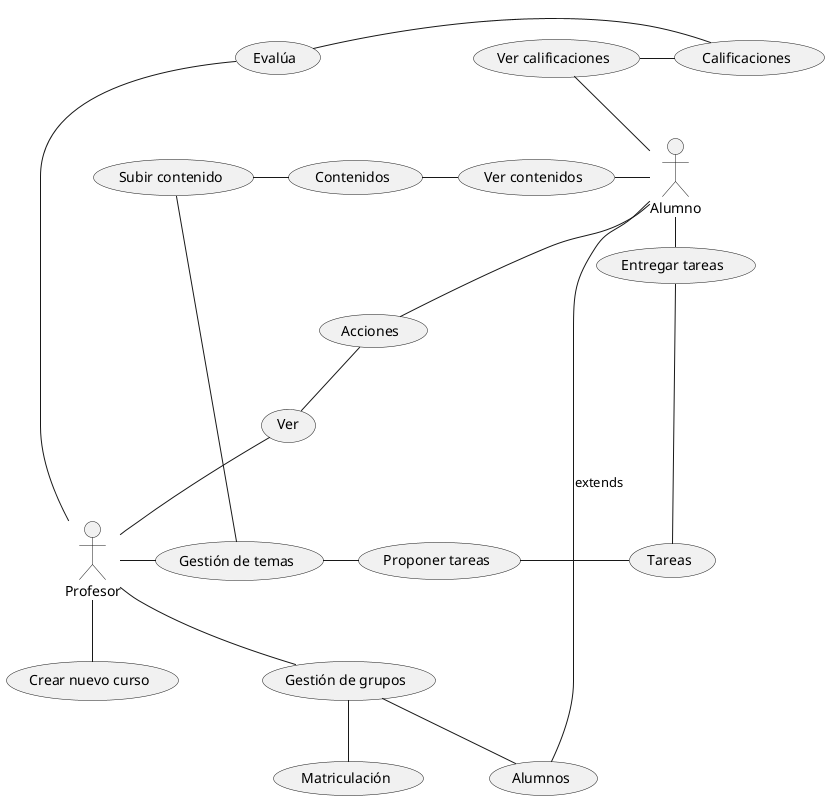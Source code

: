 @startuml
(Alumnos)
(Tareas)
(Matriculación)
(Calificaciones)
(Crear nuevo curso)
(Contenidos)
(Ver) -up- (Acciones)
:Profesor: -up- (Ver)
:Profesor: -down- (Gestión de grupos)
(Gestión de grupos) -d- (Alumnos)
(Gestión de grupos) -down- (Matriculación)
:Alumno: -down- (Acciones)
:Alumno: -right-(Entregar tareas)
(Entregar tareas) -right- (Tareas)
:Alumno: -up- (Ver calificaciones)
(Contenidos) - (Ver contenidos)
:Alumno: -left- (Ver contenidos)
(Ver calificaciones) - Calificaciones
:Profesor: -d- (Crear nuevo curso)
:Profesor: -right- (Gestión de temas)
(Gestión de temas) - (Proponer tareas)
(Proponer tareas) - (Tareas)
(Gestión de temas) -up- (Subir contenido)
(Subir contenido) - (Contenidos)
:Profesor: -left- (Evalúa)
(Evalúa)- (Calificaciones)
:Alumno: -right- (Alumnos) :extends
@enduml